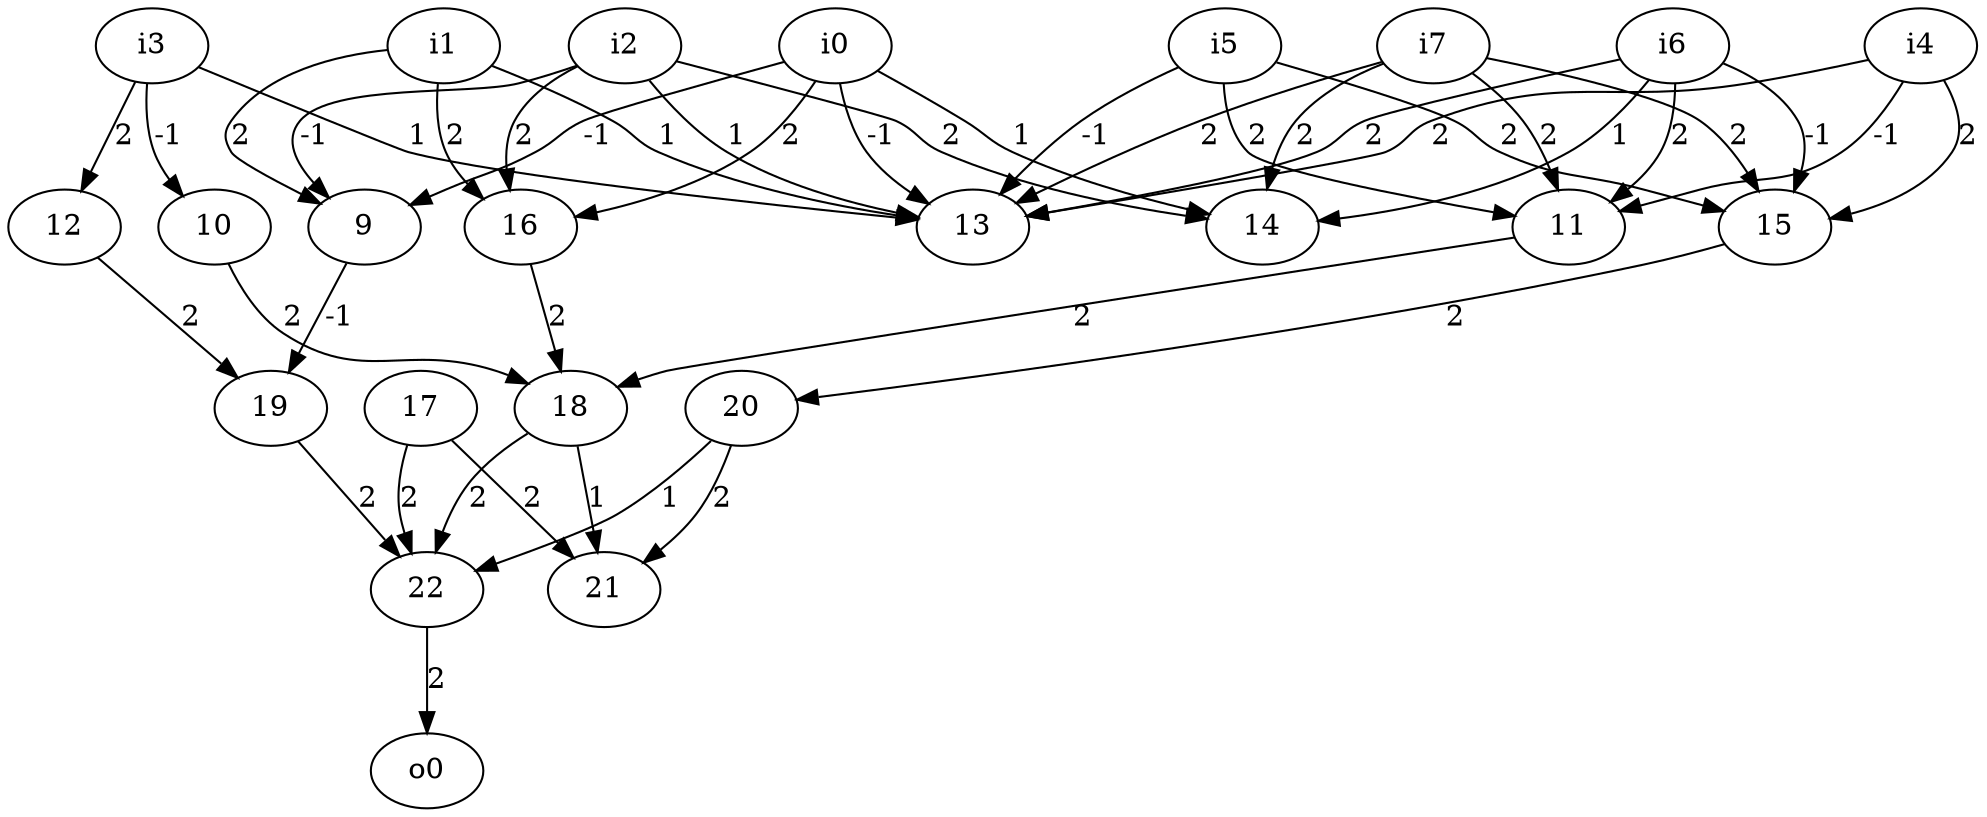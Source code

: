 digraph G {
i0 [label="i0"]
i1 [label="i1"]
i2 [label="i2"]
i3 [label="i3"]
i4 [label="i4"]
i5 [label="i5"]
i6 [label="i6"]
i7 [label="i7"]
o0 [label="o0"]
9 [label="9"]
10 [label="10"]
11 [label="11"]
12 [label="12"]
13 [label="13"]
14 [label="14"]
15 [label="15"]
16 [label="16"]
17 [label="17"]
18 [label="18"]
19 [label="19"]
20 [label="20"]
21 [label="21"]
22 [label="22"]
11 -> 18[label="2"]
i0 -> 13[label="-1"]
16 -> 18[label="2"]
i0 -> 14[label="1"]
i6 -> 14[label="1"]
i3 -> 12[label="2"]
i7 -> 11[label="2"]
i5 -> 15[label="2"]
i4 -> 15[label="2"]
i6 -> 11[label="2"]
i7 -> 15[label="2"]
i1 -> 16[label="2"]
i0 -> 9[label="-1"]
i1 -> 9[label="2"]
i5 -> 11[label="2"]
i1 -> 13[label="1"]
i2 -> 16[label="2"]
12 -> 19[label="2"]
19 -> 22[label="2"]
20 -> 22[label="1"]
15 -> 20[label="2"]
22 -> o0[label="2"]
i6 -> 15[label="-1"]
9 -> 19[label="-1"]
i0 -> 16[label="2"]
i4 -> 11[label="-1"]
i4 -> 13[label="2"]
i2 -> 9[label="-1"]
18 -> 22[label="2"]
10 -> 18[label="2"]
i3 -> 10[label="-1"]
17 -> 22[label="2"]
i3 -> 13[label="1"]
17 -> 21[label="2"]
i7 -> 13[label="2"]
20 -> 21[label="2"]
i5 -> 13[label="-1"]
i2 -> 13[label="1"]
i2 -> 14[label="2"]
i7 -> 14[label="2"]
18 -> 21[label="1"]
i6 -> 13[label="2"]
}

